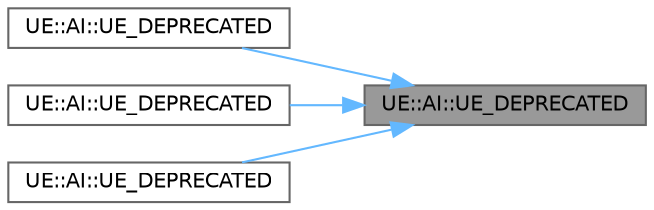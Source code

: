 digraph "UE::AI::UE_DEPRECATED"
{
 // INTERACTIVE_SVG=YES
 // LATEX_PDF_SIZE
  bgcolor="transparent";
  edge [fontname=Helvetica,fontsize=10,labelfontname=Helvetica,labelfontsize=10];
  node [fontname=Helvetica,fontsize=10,shape=box,height=0.2,width=0.4];
  rankdir="RL";
  Node1 [id="Node000001",label="UE::AI::UE_DEPRECATED",height=0.2,width=0.4,color="gray40", fillcolor="grey60", style="filled", fontcolor="black",tooltip="This method will extract the yaw radian from the specified vector (The vector does not need to be nor..."];
  Node1 -> Node2 [id="edge1_Node000001_Node000002",dir="back",color="steelblue1",style="solid",tooltip=" "];
  Node2 [id="Node000002",label="UE::AI::UE_DEPRECATED",height=0.2,width=0.4,color="grey40", fillcolor="white", style="filled",URL="$db/dfa/namespaceUE_1_1AI.html#accb401d93cea8dd2ece2ad832436bb16",tooltip="This method will extract the yaw radian from the specified quaternion if it is not possible to comput..."];
  Node1 -> Node3 [id="edge2_Node000001_Node000003",dir="back",color="steelblue1",style="solid",tooltip=" "];
  Node3 [id="Node000003",label="UE::AI::UE_DEPRECATED",height=0.2,width=0.4,color="grey40", fillcolor="white", style="filled",URL="$db/dfa/namespaceUE_1_1AI.html#a8687e0a33d683d8a65125a02c0e96a8d",tooltip="This method will extract the yaw radian from the specified rotator if it is not possible to compute y..."];
  Node1 -> Node4 [id="edge3_Node000001_Node000004",dir="back",color="steelblue1",style="solid",tooltip=" "];
  Node4 [id="Node000004",label="UE::AI::UE_DEPRECATED",height=0.2,width=0.4,color="grey40", fillcolor="white", style="filled",URL="$db/dfa/namespaceUE_1_1AI.html#a79e4e4a3196b3d19608c8263c342ca81",tooltip=" "];
}

